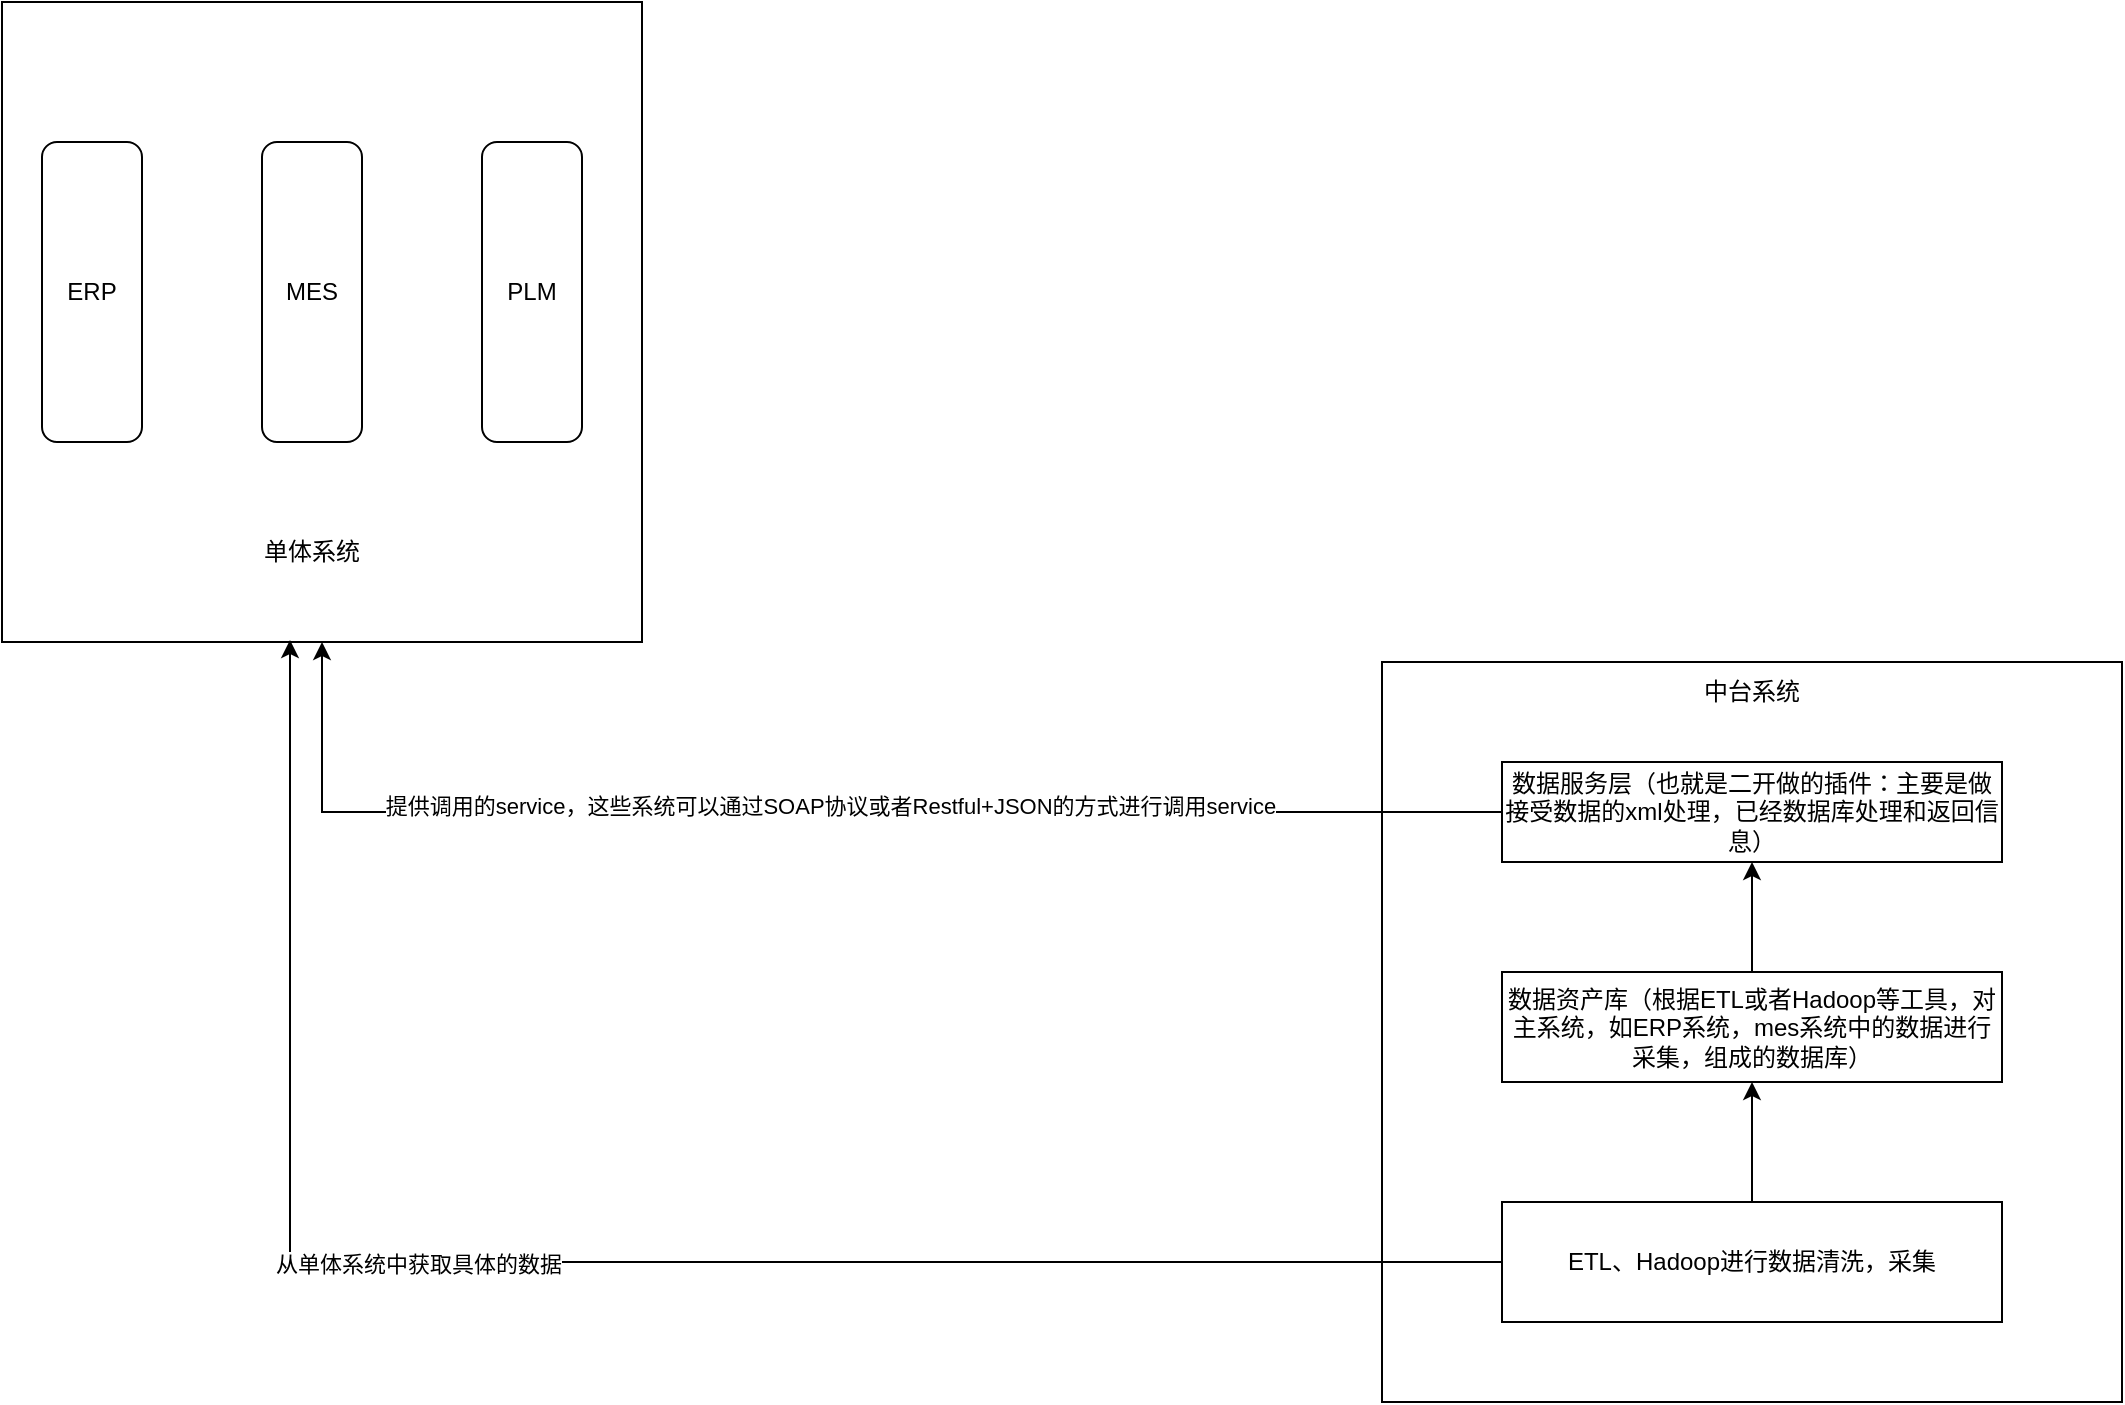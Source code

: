 <mxfile version="24.7.4">
  <diagram name="第 1 页" id="6oOBNnKYEpboCDrhg7d9">
    <mxGraphModel dx="1434" dy="835" grid="1" gridSize="10" guides="1" tooltips="1" connect="1" arrows="1" fold="1" page="1" pageScale="1" pageWidth="1920" pageHeight="1200" math="0" shadow="0">
      <root>
        <mxCell id="0" />
        <mxCell id="1" parent="0" />
        <mxCell id="EWG6a7z2NVEHWq2Y6NBj-8" value="" style="group" vertex="1" connectable="0" parent="1">
          <mxGeometry x="840" y="420" width="370" height="370" as="geometry" />
        </mxCell>
        <mxCell id="EWG6a7z2NVEHWq2Y6NBj-1" value="" style="whiteSpace=wrap;html=1;aspect=fixed;" vertex="1" parent="EWG6a7z2NVEHWq2Y6NBj-8">
          <mxGeometry width="370" height="370" as="geometry" />
        </mxCell>
        <mxCell id="EWG6a7z2NVEHWq2Y6NBj-2" value="数据服务层（也就是二开做的插件：主要是做接受数据的xml处理，已经数据库处理和返回信息）" style="rounded=0;whiteSpace=wrap;html=1;" vertex="1" parent="EWG6a7z2NVEHWq2Y6NBj-8">
          <mxGeometry x="60" y="50" width="250" height="50" as="geometry" />
        </mxCell>
        <mxCell id="EWG6a7z2NVEHWq2Y6NBj-6" value="" style="edgeStyle=orthogonalEdgeStyle;rounded=0;orthogonalLoop=1;jettySize=auto;html=1;" edge="1" parent="EWG6a7z2NVEHWq2Y6NBj-8" source="EWG6a7z2NVEHWq2Y6NBj-3" target="EWG6a7z2NVEHWq2Y6NBj-2">
          <mxGeometry relative="1" as="geometry" />
        </mxCell>
        <mxCell id="EWG6a7z2NVEHWq2Y6NBj-3" value="数据资产库（根据ETL或者Hadoop等工具，对主系统，如ERP系统，mes系统中的数据进行采集，组成的数据库）" style="rounded=0;whiteSpace=wrap;html=1;" vertex="1" parent="EWG6a7z2NVEHWq2Y6NBj-8">
          <mxGeometry x="60" y="155" width="250" height="55" as="geometry" />
        </mxCell>
        <mxCell id="EWG6a7z2NVEHWq2Y6NBj-5" value="" style="edgeStyle=orthogonalEdgeStyle;rounded=0;orthogonalLoop=1;jettySize=auto;html=1;" edge="1" parent="EWG6a7z2NVEHWq2Y6NBj-8" source="EWG6a7z2NVEHWq2Y6NBj-4" target="EWG6a7z2NVEHWq2Y6NBj-3">
          <mxGeometry relative="1" as="geometry" />
        </mxCell>
        <mxCell id="EWG6a7z2NVEHWq2Y6NBj-4" value="ETL、Hadoop进行数据清洗，采集" style="rounded=0;whiteSpace=wrap;html=1;" vertex="1" parent="EWG6a7z2NVEHWq2Y6NBj-8">
          <mxGeometry x="60" y="270" width="250" height="60" as="geometry" />
        </mxCell>
        <mxCell id="EWG6a7z2NVEHWq2Y6NBj-7" value="中台系统" style="text;html=1;align=center;verticalAlign=middle;whiteSpace=wrap;rounded=0;" vertex="1" parent="EWG6a7z2NVEHWq2Y6NBj-8">
          <mxGeometry x="155" width="60" height="30" as="geometry" />
        </mxCell>
        <mxCell id="EWG6a7z2NVEHWq2Y6NBj-16" value="" style="group" vertex="1" connectable="0" parent="1">
          <mxGeometry x="150" y="90" width="320" height="320" as="geometry" />
        </mxCell>
        <mxCell id="EWG6a7z2NVEHWq2Y6NBj-10" value="" style="whiteSpace=wrap;html=1;aspect=fixed;" vertex="1" parent="EWG6a7z2NVEHWq2Y6NBj-16">
          <mxGeometry width="320" height="320" as="geometry" />
        </mxCell>
        <mxCell id="EWG6a7z2NVEHWq2Y6NBj-12" value="ERP" style="rounded=1;whiteSpace=wrap;html=1;" vertex="1" parent="EWG6a7z2NVEHWq2Y6NBj-16">
          <mxGeometry x="20" y="70" width="50" height="150" as="geometry" />
        </mxCell>
        <mxCell id="EWG6a7z2NVEHWq2Y6NBj-14" value="MES" style="rounded=1;whiteSpace=wrap;html=1;" vertex="1" parent="EWG6a7z2NVEHWq2Y6NBj-16">
          <mxGeometry x="130" y="70" width="50" height="150" as="geometry" />
        </mxCell>
        <mxCell id="EWG6a7z2NVEHWq2Y6NBj-15" value="PLM" style="rounded=1;whiteSpace=wrap;html=1;" vertex="1" parent="EWG6a7z2NVEHWq2Y6NBj-16">
          <mxGeometry x="240" y="70" width="50" height="150" as="geometry" />
        </mxCell>
        <mxCell id="EWG6a7z2NVEHWq2Y6NBj-24" value="单体系统" style="text;html=1;align=center;verticalAlign=middle;whiteSpace=wrap;rounded=0;" vertex="1" parent="EWG6a7z2NVEHWq2Y6NBj-16">
          <mxGeometry x="125" y="260" width="60" height="30" as="geometry" />
        </mxCell>
        <mxCell id="EWG6a7z2NVEHWq2Y6NBj-20" style="edgeStyle=orthogonalEdgeStyle;rounded=0;orthogonalLoop=1;jettySize=auto;html=1;" edge="1" parent="1" source="EWG6a7z2NVEHWq2Y6NBj-2" target="EWG6a7z2NVEHWq2Y6NBj-10">
          <mxGeometry relative="1" as="geometry">
            <mxPoint x="680" y="495" as="targetPoint" />
          </mxGeometry>
        </mxCell>
        <mxCell id="EWG6a7z2NVEHWq2Y6NBj-27" value="提供调用的service，这些系统可以通过SOAP协议或者Restful+JSON的方式进行调用service" style="edgeLabel;html=1;align=center;verticalAlign=middle;resizable=0;points=[];" vertex="1" connectable="0" parent="EWG6a7z2NVEHWq2Y6NBj-20">
          <mxGeometry x="-0.004" y="-3" relative="1" as="geometry">
            <mxPoint as="offset" />
          </mxGeometry>
        </mxCell>
        <mxCell id="EWG6a7z2NVEHWq2Y6NBj-21" style="edgeStyle=orthogonalEdgeStyle;rounded=0;orthogonalLoop=1;jettySize=auto;html=1;entryX=0.45;entryY=0.997;entryDx=0;entryDy=0;entryPerimeter=0;" edge="1" parent="1" source="EWG6a7z2NVEHWq2Y6NBj-4" target="EWG6a7z2NVEHWq2Y6NBj-10">
          <mxGeometry relative="1" as="geometry" />
        </mxCell>
        <mxCell id="EWG6a7z2NVEHWq2Y6NBj-26" value="从单体系统中获取具体的数据" style="edgeLabel;html=1;align=center;verticalAlign=middle;resizable=0;points=[];" vertex="1" connectable="0" parent="EWG6a7z2NVEHWq2Y6NBj-21">
          <mxGeometry x="0.182" y="1" relative="1" as="geometry">
            <mxPoint as="offset" />
          </mxGeometry>
        </mxCell>
      </root>
    </mxGraphModel>
  </diagram>
</mxfile>
